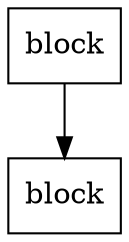 digraph block_a {
    block1 [op_type="block",
          shape = box,
          label="block"
             input=yes ];
    block2 [op_type="block",
           shape=box, 
           label="block",
           output=yes];

    block1 -> block2;
}